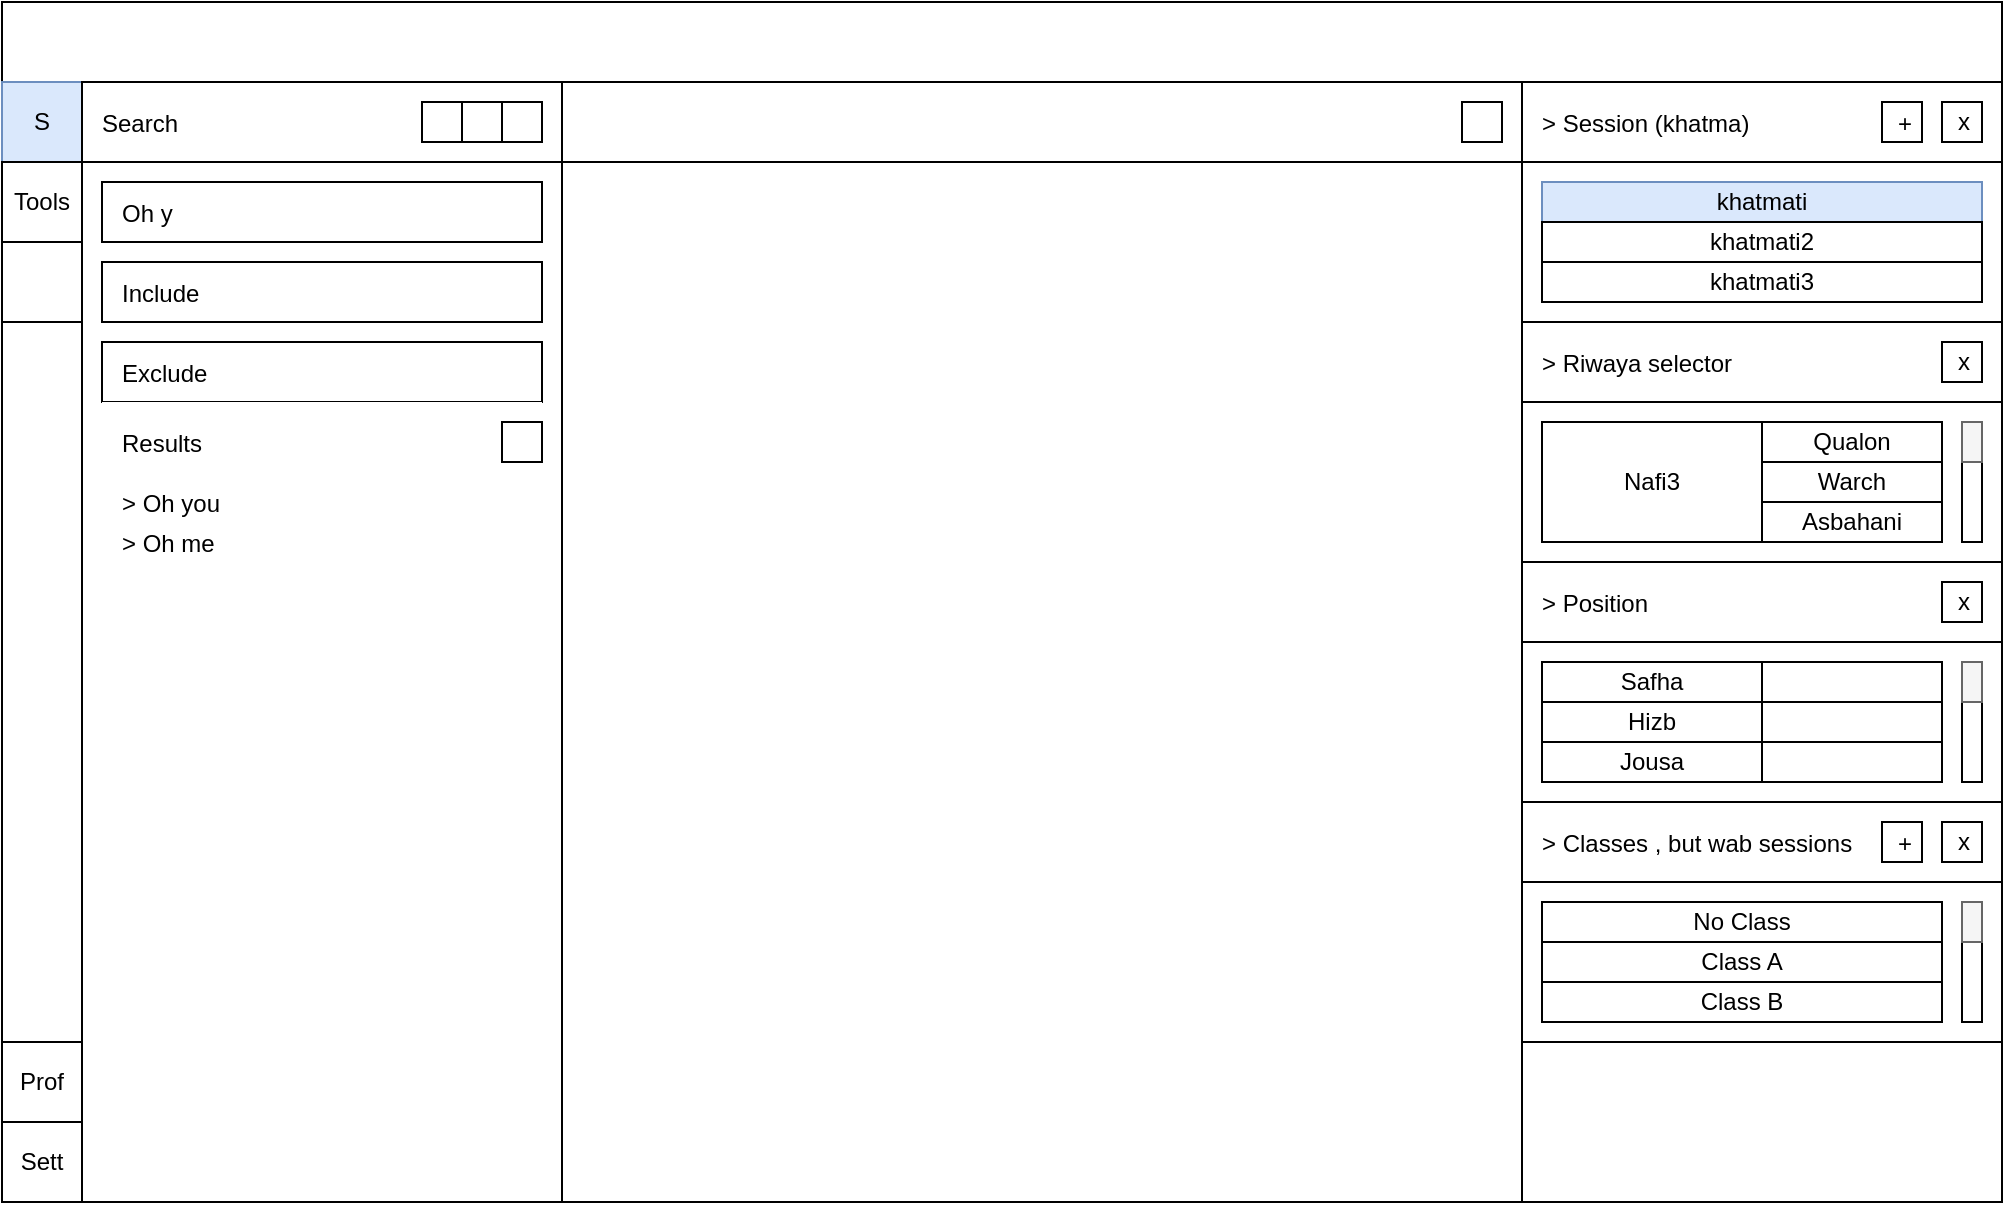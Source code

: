 <mxfile version="19.0.3" type="device"><diagram id="qFsMCamUa-hAyBVfhgMq" name="Page-1"><mxGraphModel dx="1102" dy="677" grid="1" gridSize="10" guides="1" tooltips="1" connect="1" arrows="1" fold="1" page="1" pageScale="1" pageWidth="850" pageHeight="1100" math="0" shadow="0"><root><mxCell id="0"/><mxCell id="1" parent="0"/><mxCell id="V8YVFM8h51C1tkGdECap-1" value="" style="rounded=0;whiteSpace=wrap;html=1;" vertex="1" parent="1"><mxGeometry x="40" y="40" width="1000" height="40" as="geometry"/></mxCell><mxCell id="V8YVFM8h51C1tkGdECap-2" value="" style="rounded=0;whiteSpace=wrap;html=1;" vertex="1" parent="1"><mxGeometry x="40" y="80" width="40" height="560" as="geometry"/></mxCell><mxCell id="V8YVFM8h51C1tkGdECap-3" value="" style="rounded=0;whiteSpace=wrap;html=1;" vertex="1" parent="1"><mxGeometry x="80" y="80" width="240" height="560" as="geometry"/></mxCell><mxCell id="V8YVFM8h51C1tkGdECap-4" value="S" style="rounded=0;whiteSpace=wrap;html=1;fillColor=#dae8fc;strokeColor=#6c8ebf;" vertex="1" parent="1"><mxGeometry x="40" y="80" width="40" height="40" as="geometry"/></mxCell><mxCell id="V8YVFM8h51C1tkGdECap-5" value="Tools" style="rounded=0;whiteSpace=wrap;html=1;" vertex="1" parent="1"><mxGeometry x="40" y="120" width="40" height="40" as="geometry"/></mxCell><mxCell id="V8YVFM8h51C1tkGdECap-7" value="" style="rounded=0;whiteSpace=wrap;html=1;" vertex="1" parent="1"><mxGeometry x="40" y="160" width="40" height="40" as="geometry"/></mxCell><mxCell id="V8YVFM8h51C1tkGdECap-8" value="Sett" style="rounded=0;whiteSpace=wrap;html=1;" vertex="1" parent="1"><mxGeometry x="40" y="600" width="40" height="40" as="geometry"/></mxCell><mxCell id="V8YVFM8h51C1tkGdECap-9" value="" style="rounded=0;whiteSpace=wrap;html=1;spacing=0;" vertex="1" parent="1"><mxGeometry x="800" y="120" width="240" height="80" as="geometry"/></mxCell><mxCell id="V8YVFM8h51C1tkGdECap-10" value="" style="rounded=0;whiteSpace=wrap;html=1;" vertex="1" parent="1"><mxGeometry x="320" y="120" width="480" height="520" as="geometry"/></mxCell><mxCell id="V8YVFM8h51C1tkGdECap-11" value="" style="rounded=0;whiteSpace=wrap;html=1;" vertex="1" parent="1"><mxGeometry x="800" y="240" width="240" height="80" as="geometry"/></mxCell><mxCell id="V8YVFM8h51C1tkGdECap-12" value="" style="rounded=0;whiteSpace=wrap;html=1;" vertex="1" parent="1"><mxGeometry x="320" y="80" width="480" height="40" as="geometry"/></mxCell><mxCell id="V8YVFM8h51C1tkGdECap-13" value="Search" style="rounded=0;whiteSpace=wrap;html=1;align=left;spacingTop=2;spacing=10;" vertex="1" parent="1"><mxGeometry x="80" y="80" width="240" height="40" as="geometry"/></mxCell><mxCell id="V8YVFM8h51C1tkGdECap-14" value="" style="rounded=0;whiteSpace=wrap;html=1;align=left;spacingTop=2;spacing=10;" vertex="1" parent="1"><mxGeometry x="290" y="90" width="20" height="20" as="geometry"/></mxCell><mxCell id="V8YVFM8h51C1tkGdECap-15" value="" style="rounded=0;whiteSpace=wrap;html=1;align=left;spacingTop=2;spacing=10;" vertex="1" parent="1"><mxGeometry x="270" y="90" width="20" height="20" as="geometry"/></mxCell><mxCell id="V8YVFM8h51C1tkGdECap-16" value="" style="rounded=0;whiteSpace=wrap;html=1;align=left;spacingTop=2;spacing=10;" vertex="1" parent="1"><mxGeometry x="250" y="90" width="20" height="20" as="geometry"/></mxCell><mxCell id="V8YVFM8h51C1tkGdECap-19" value="Oh y" style="rounded=0;whiteSpace=wrap;html=1;align=left;spacingTop=2;spacing=10;" vertex="1" parent="1"><mxGeometry x="90" y="130" width="220" height="30" as="geometry"/></mxCell><mxCell id="V8YVFM8h51C1tkGdECap-23" value="Include" style="rounded=0;whiteSpace=wrap;html=1;align=left;spacingTop=2;spacing=10;" vertex="1" parent="1"><mxGeometry x="90" y="170" width="220" height="30" as="geometry"/></mxCell><mxCell id="V8YVFM8h51C1tkGdECap-24" value="Exclude" style="rounded=0;whiteSpace=wrap;html=1;align=left;spacingTop=2;spacing=10;" vertex="1" parent="1"><mxGeometry x="90" y="210" width="220" height="30" as="geometry"/></mxCell><mxCell id="V8YVFM8h51C1tkGdECap-25" value="Results" style="rounded=0;whiteSpace=wrap;html=1;align=left;spacingTop=2;spacing=10;strokeColor=none;" vertex="1" parent="1"><mxGeometry x="90" y="240" width="220" height="40" as="geometry"/></mxCell><mxCell id="V8YVFM8h51C1tkGdECap-26" value="" style="rounded=0;whiteSpace=wrap;html=1;align=left;spacingTop=2;spacing=10;" vertex="1" parent="1"><mxGeometry x="290" y="250" width="20" height="20" as="geometry"/></mxCell><mxCell id="V8YVFM8h51C1tkGdECap-27" value="&amp;gt; Oh you&amp;nbsp;" style="rounded=0;whiteSpace=wrap;html=1;align=left;spacingTop=2;spacing=10;strokeColor=none;" vertex="1" parent="1"><mxGeometry x="90" y="280" width="220" height="20" as="geometry"/></mxCell><mxCell id="V8YVFM8h51C1tkGdECap-28" value="&amp;gt; Oh me" style="rounded=0;whiteSpace=wrap;html=1;align=left;spacingTop=2;spacing=10;strokeColor=none;" vertex="1" parent="1"><mxGeometry x="90" y="300" width="220" height="20" as="geometry"/></mxCell><mxCell id="V8YVFM8h51C1tkGdECap-30" value="&amp;gt; Riwaya selector" style="rounded=0;whiteSpace=wrap;html=1;align=left;spacingTop=2;spacing=10;" vertex="1" parent="1"><mxGeometry x="800" y="200" width="240" height="40" as="geometry"/></mxCell><mxCell id="V8YVFM8h51C1tkGdECap-31" value="Nafi3" style="rounded=0;whiteSpace=wrap;html=1;" vertex="1" parent="1"><mxGeometry x="810" y="250" width="110" height="60" as="geometry"/></mxCell><mxCell id="V8YVFM8h51C1tkGdECap-32" value="Qualon" style="rounded=0;whiteSpace=wrap;html=1;" vertex="1" parent="1"><mxGeometry x="920" y="250" width="90" height="20" as="geometry"/></mxCell><mxCell id="V8YVFM8h51C1tkGdECap-33" value="Warch" style="rounded=0;whiteSpace=wrap;html=1;" vertex="1" parent="1"><mxGeometry x="920" y="270" width="90" height="20" as="geometry"/></mxCell><mxCell id="V8YVFM8h51C1tkGdECap-34" value="Asbahani" style="rounded=0;whiteSpace=wrap;html=1;" vertex="1" parent="1"><mxGeometry x="920" y="290" width="90" height="20" as="geometry"/></mxCell><mxCell id="V8YVFM8h51C1tkGdECap-35" value="" style="rounded=0;whiteSpace=wrap;html=1;" vertex="1" parent="1"><mxGeometry x="800" y="360" width="240" height="80" as="geometry"/></mxCell><mxCell id="V8YVFM8h51C1tkGdECap-36" value="&amp;gt; Position" style="rounded=0;whiteSpace=wrap;html=1;align=left;spacingTop=2;spacing=10;" vertex="1" parent="1"><mxGeometry x="800" y="320" width="240" height="40" as="geometry"/></mxCell><mxCell id="V8YVFM8h51C1tkGdECap-37" value="khatmati" style="rounded=0;whiteSpace=wrap;html=1;fillColor=#dae8fc;strokeColor=#6c8ebf;" vertex="1" parent="1"><mxGeometry x="810" y="130" width="220" height="20" as="geometry"/></mxCell><mxCell id="V8YVFM8h51C1tkGdECap-38" value="" style="rounded=0;whiteSpace=wrap;html=1;" vertex="1" parent="1"><mxGeometry x="920" y="370" width="90" height="20" as="geometry"/></mxCell><mxCell id="V8YVFM8h51C1tkGdECap-41" value="" style="rounded=0;whiteSpace=wrap;html=1;" vertex="1" parent="1"><mxGeometry x="1020" y="250" width="10" height="60" as="geometry"/></mxCell><mxCell id="V8YVFM8h51C1tkGdECap-42" value="" style="rounded=0;whiteSpace=wrap;html=1;fillColor=#f5f5f5;fontColor=#333333;strokeColor=#666666;" vertex="1" parent="1"><mxGeometry x="1020" y="250" width="10" height="20" as="geometry"/></mxCell><mxCell id="V8YVFM8h51C1tkGdECap-43" value="x" style="rounded=0;whiteSpace=wrap;html=1;align=left;spacingTop=0;spacing=8;" vertex="1" parent="1"><mxGeometry x="1010" y="210" width="20" height="20" as="geometry"/></mxCell><mxCell id="V8YVFM8h51C1tkGdECap-46" value="Prof" style="rounded=0;whiteSpace=wrap;html=1;" vertex="1" parent="1"><mxGeometry x="40" y="560" width="40" height="40" as="geometry"/></mxCell><mxCell id="V8YVFM8h51C1tkGdECap-47" value="" style="rounded=0;whiteSpace=wrap;html=1;align=left;spacingTop=0;spacing=8;" vertex="1" parent="1"><mxGeometry x="770" y="90" width="20" height="20" as="geometry"/></mxCell><mxCell id="V8YVFM8h51C1tkGdECap-48" value="x" style="rounded=0;whiteSpace=wrap;html=1;align=left;spacingTop=0;spacing=8;" vertex="1" parent="1"><mxGeometry x="1010" y="330" width="20" height="20" as="geometry"/></mxCell><mxCell id="V8YVFM8h51C1tkGdECap-51" value="Hizb" style="rounded=0;whiteSpace=wrap;html=1;" vertex="1" parent="1"><mxGeometry x="810" y="390" width="110" height="20" as="geometry"/></mxCell><mxCell id="V8YVFM8h51C1tkGdECap-52" value="" style="rounded=0;whiteSpace=wrap;html=1;" vertex="1" parent="1"><mxGeometry x="920" y="390" width="90" height="20" as="geometry"/></mxCell><mxCell id="V8YVFM8h51C1tkGdECap-53" value="Jousa" style="rounded=0;whiteSpace=wrap;html=1;" vertex="1" parent="1"><mxGeometry x="810" y="410" width="110" height="20" as="geometry"/></mxCell><mxCell id="V8YVFM8h51C1tkGdECap-54" value="" style="rounded=0;whiteSpace=wrap;html=1;" vertex="1" parent="1"><mxGeometry x="920" y="410" width="90" height="20" as="geometry"/></mxCell><mxCell id="V8YVFM8h51C1tkGdECap-63" value="" style="rounded=0;whiteSpace=wrap;html=1;" vertex="1" parent="1"><mxGeometry x="1020" y="370" width="10" height="60" as="geometry"/></mxCell><mxCell id="V8YVFM8h51C1tkGdECap-64" value="" style="rounded=0;whiteSpace=wrap;html=1;fillColor=#f5f5f5;fontColor=#333333;strokeColor=#666666;" vertex="1" parent="1"><mxGeometry x="1020" y="370" width="10" height="20" as="geometry"/></mxCell><mxCell id="V8YVFM8h51C1tkGdECap-67" value="&amp;gt; Session (khatma)" style="rounded=0;whiteSpace=wrap;html=1;align=left;spacingTop=2;spacing=10;" vertex="1" parent="1"><mxGeometry x="800" y="80" width="240" height="40" as="geometry"/></mxCell><mxCell id="V8YVFM8h51C1tkGdECap-68" value="x" style="rounded=0;whiteSpace=wrap;html=1;align=left;spacingTop=0;spacing=8;" vertex="1" parent="1"><mxGeometry x="1010" y="90" width="20" height="20" as="geometry"/></mxCell><mxCell id="V8YVFM8h51C1tkGdECap-70" value="khatmati2" style="rounded=0;whiteSpace=wrap;html=1;" vertex="1" parent="1"><mxGeometry x="810" y="150" width="220" height="20" as="geometry"/></mxCell><mxCell id="V8YVFM8h51C1tkGdECap-71" value="khatmati3" style="rounded=0;whiteSpace=wrap;html=1;" vertex="1" parent="1"><mxGeometry x="810" y="170" width="220" height="20" as="geometry"/></mxCell><mxCell id="V8YVFM8h51C1tkGdECap-72" value="&lt;font style=&quot;font-size: 12px;&quot;&gt;+&lt;/font&gt;" style="rounded=0;whiteSpace=wrap;html=1;align=left;spacingTop=1;spacing=8;" vertex="1" parent="1"><mxGeometry x="980" y="90" width="20" height="20" as="geometry"/></mxCell><mxCell id="V8YVFM8h51C1tkGdECap-73" value="Safha" style="rounded=0;whiteSpace=wrap;html=1;" vertex="1" parent="1"><mxGeometry x="810" y="370" width="110" height="20" as="geometry"/></mxCell><mxCell id="V8YVFM8h51C1tkGdECap-74" value="" style="rounded=0;whiteSpace=wrap;html=1;spacing=0;" vertex="1" parent="1"><mxGeometry x="800" y="560" width="240" height="80" as="geometry"/></mxCell><mxCell id="V8YVFM8h51C1tkGdECap-75" value="" style="rounded=0;whiteSpace=wrap;html=1;" vertex="1" parent="1"><mxGeometry x="800" y="480" width="240" height="80" as="geometry"/></mxCell><mxCell id="V8YVFM8h51C1tkGdECap-76" value="&amp;gt; Classes , but wab sessions" style="rounded=0;whiteSpace=wrap;html=1;align=left;spacingTop=2;spacing=10;" vertex="1" parent="1"><mxGeometry x="800" y="440" width="240" height="40" as="geometry"/></mxCell><mxCell id="V8YVFM8h51C1tkGdECap-78" value="x" style="rounded=0;whiteSpace=wrap;html=1;align=left;spacingTop=0;spacing=8;" vertex="1" parent="1"><mxGeometry x="1010" y="450" width="20" height="20" as="geometry"/></mxCell><mxCell id="V8YVFM8h51C1tkGdECap-79" value="Class B" style="rounded=0;whiteSpace=wrap;html=1;" vertex="1" parent="1"><mxGeometry x="810" y="530" width="200" height="20" as="geometry"/></mxCell><mxCell id="V8YVFM8h51C1tkGdECap-83" value="" style="rounded=0;whiteSpace=wrap;html=1;" vertex="1" parent="1"><mxGeometry x="1020" y="490" width="10" height="60" as="geometry"/></mxCell><mxCell id="V8YVFM8h51C1tkGdECap-84" value="" style="rounded=0;whiteSpace=wrap;html=1;fillColor=#f5f5f5;fontColor=#333333;strokeColor=#666666;" vertex="1" parent="1"><mxGeometry x="1020" y="490" width="10" height="20" as="geometry"/></mxCell><mxCell id="V8YVFM8h51C1tkGdECap-85" value="Class A" style="rounded=0;whiteSpace=wrap;html=1;" vertex="1" parent="1"><mxGeometry x="810" y="510" width="200" height="20" as="geometry"/></mxCell><mxCell id="V8YVFM8h51C1tkGdECap-86" value="&lt;font style=&quot;font-size: 12px;&quot;&gt;+&lt;/font&gt;" style="rounded=0;whiteSpace=wrap;html=1;align=left;spacingTop=1;spacing=8;" vertex="1" parent="1"><mxGeometry x="980" y="450" width="20" height="20" as="geometry"/></mxCell><mxCell id="V8YVFM8h51C1tkGdECap-88" value="No Class" style="rounded=0;whiteSpace=wrap;html=1;" vertex="1" parent="1"><mxGeometry x="810" y="490" width="200" height="20" as="geometry"/></mxCell></root></mxGraphModel></diagram></mxfile>